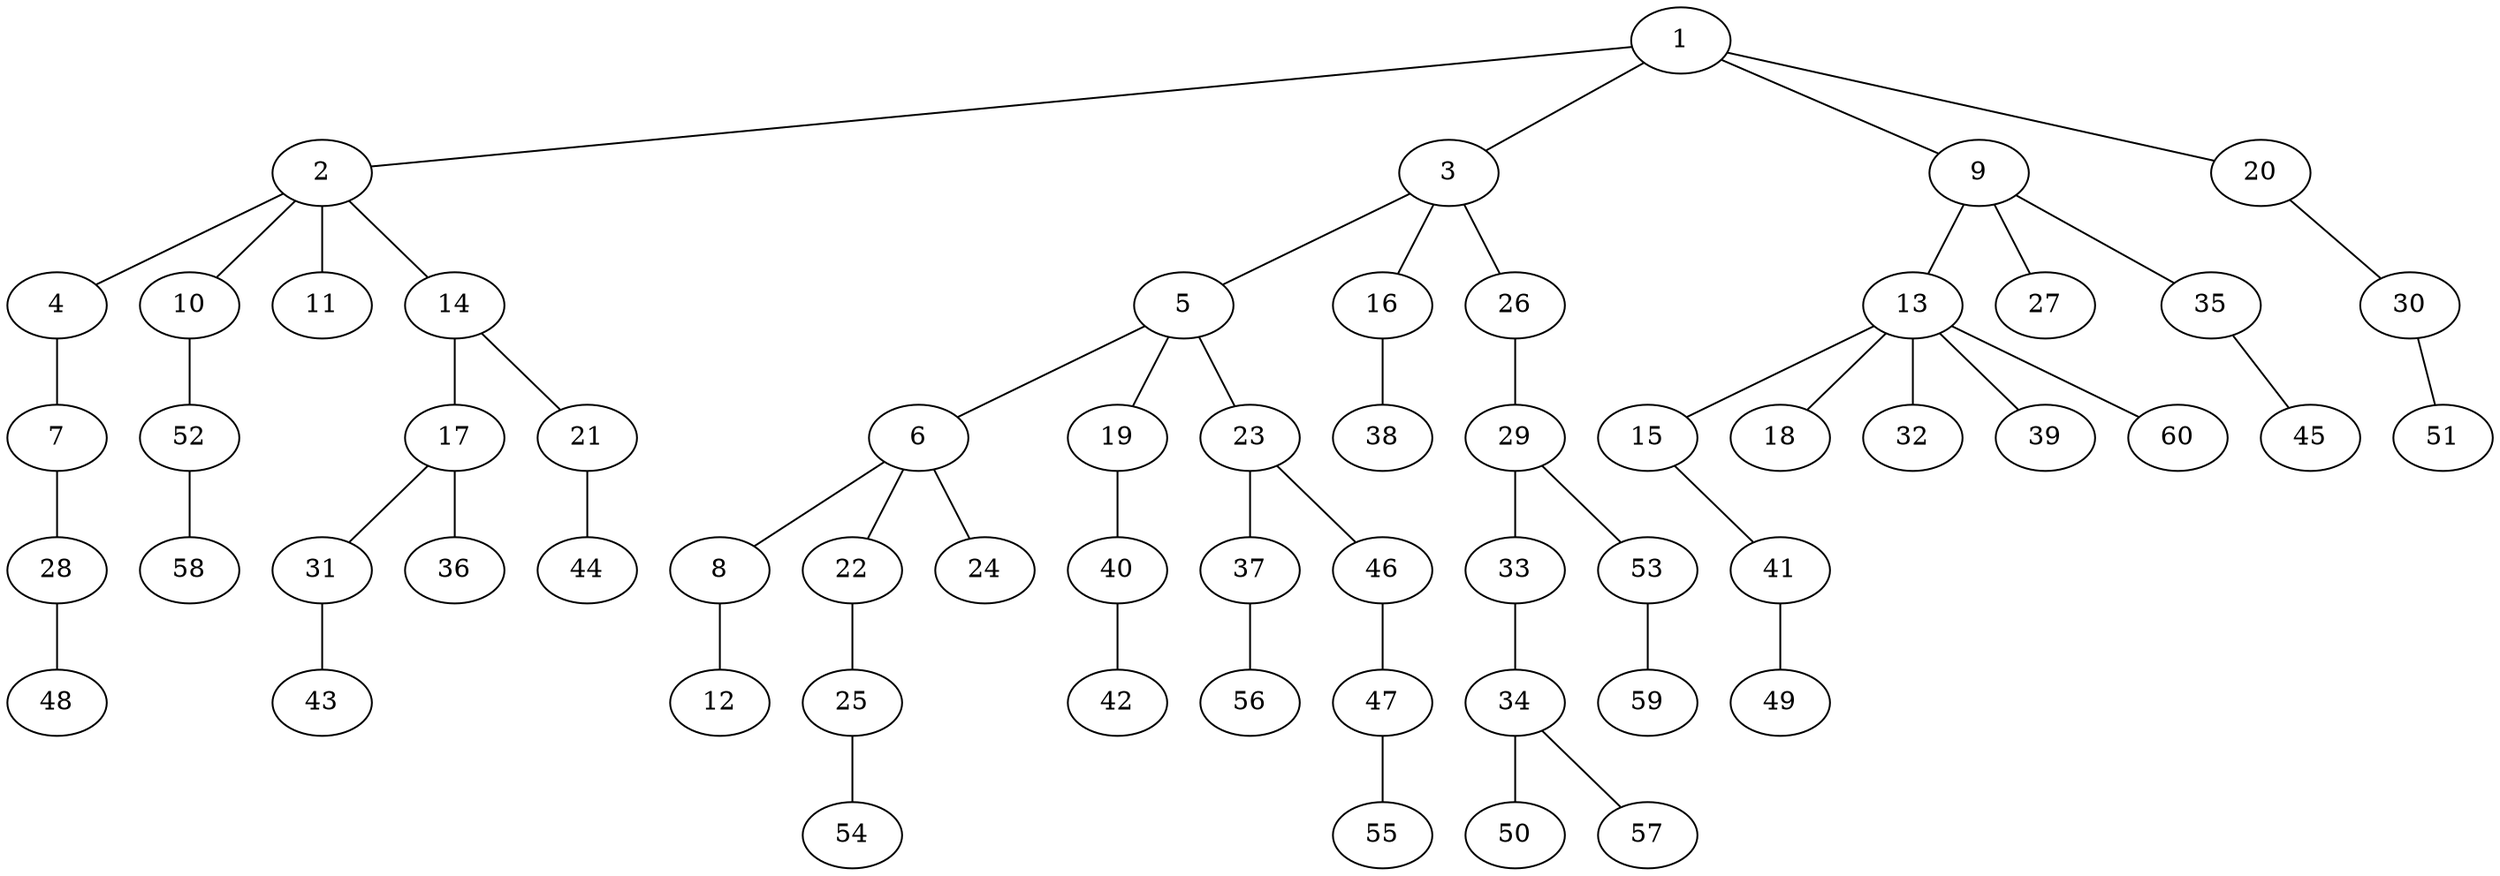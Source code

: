 graph graphname {1--2
1--3
1--9
1--20
2--4
2--10
2--11
2--14
3--5
3--16
3--26
4--7
5--6
5--19
5--23
6--8
6--22
6--24
7--28
8--12
9--13
9--27
9--35
10--52
13--15
13--18
13--32
13--39
13--60
14--17
14--21
15--41
16--38
17--31
17--36
19--40
20--30
21--44
22--25
23--37
23--46
25--54
26--29
28--48
29--33
29--53
30--51
31--43
33--34
34--50
34--57
35--45
37--56
40--42
41--49
46--47
47--55
52--58
53--59
}